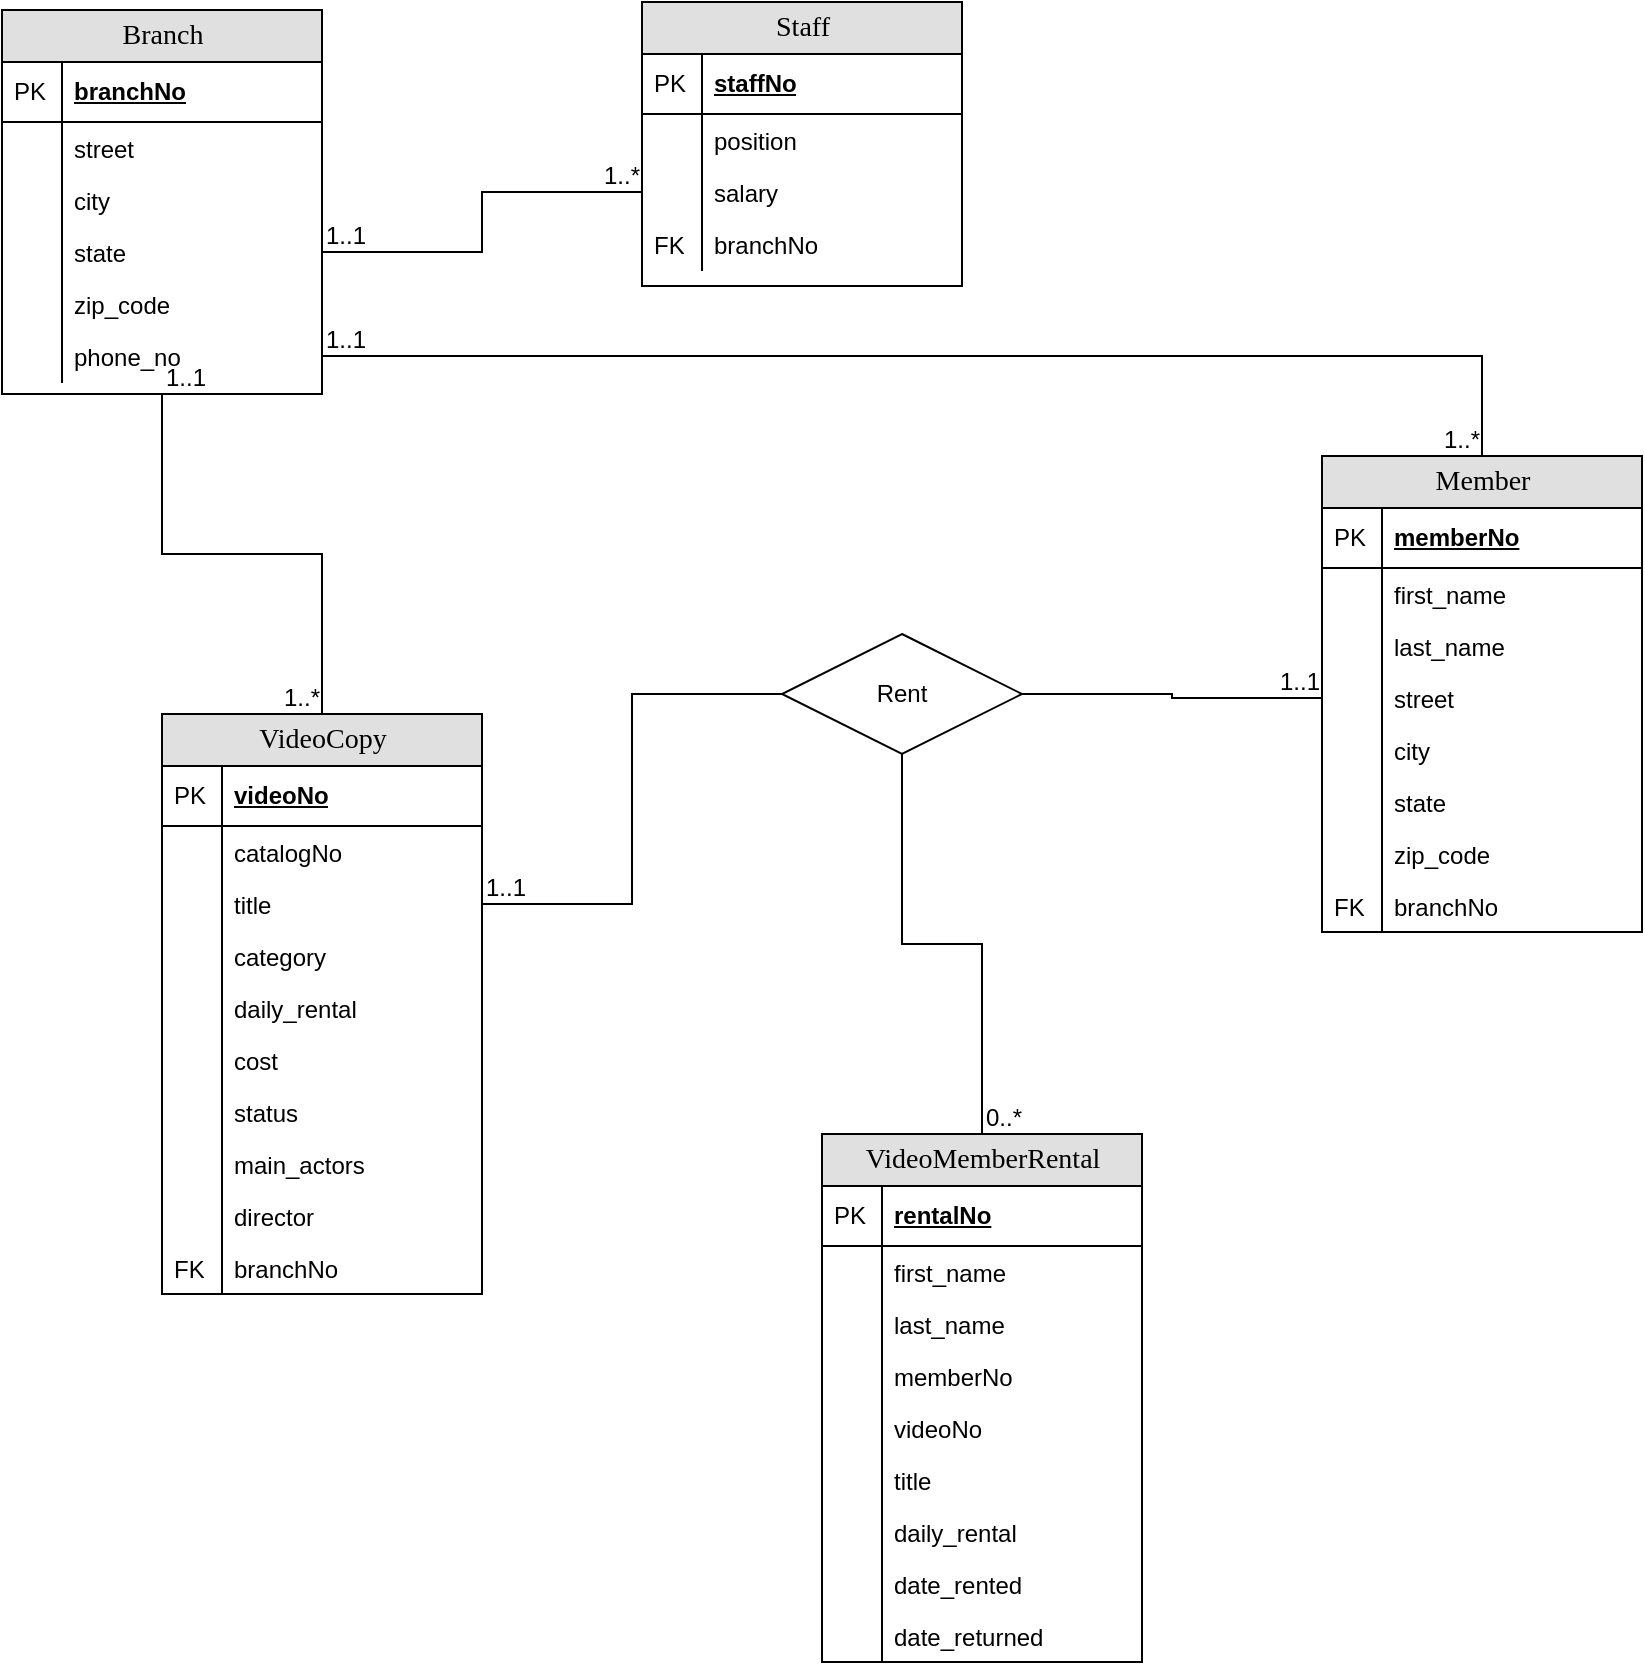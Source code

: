 <mxfile version="22.0.6" type="github">
  <diagram name="Page-1" id="e56a1550-8fbb-45ad-956c-1786394a9013">
    <mxGraphModel dx="918" dy="440" grid="1" gridSize="10" guides="1" tooltips="1" connect="1" arrows="1" fold="1" page="1" pageScale="1" pageWidth="1100" pageHeight="850" background="none" math="0" shadow="0">
      <root>
        <mxCell id="0" />
        <mxCell id="1" parent="0" />
        <mxCell id="2e49270ec7c68f3f-80" value="Branch" style="swimlane;html=1;fontStyle=0;childLayout=stackLayout;horizontal=1;startSize=26;fillColor=#e0e0e0;horizontalStack=0;resizeParent=1;resizeLast=0;collapsible=1;marginBottom=0;swimlaneFillColor=#ffffff;align=center;rounded=0;shadow=0;comic=0;labelBackgroundColor=none;strokeWidth=1;fontFamily=Verdana;fontSize=14" parent="1" vertex="1">
          <mxGeometry x="30" y="358" width="160" height="192" as="geometry" />
        </mxCell>
        <mxCell id="2e49270ec7c68f3f-81" value="branchNo" style="shape=partialRectangle;top=0;left=0;right=0;bottom=1;html=1;align=left;verticalAlign=middle;fillColor=none;spacingLeft=34;spacingRight=4;whiteSpace=wrap;overflow=hidden;rotatable=0;points=[[0,0.5],[1,0.5]];portConstraint=eastwest;dropTarget=0;fontStyle=5;" parent="2e49270ec7c68f3f-80" vertex="1">
          <mxGeometry y="26" width="160" height="30" as="geometry" />
        </mxCell>
        <mxCell id="2e49270ec7c68f3f-82" value="PK" style="shape=partialRectangle;top=0;left=0;bottom=0;html=1;fillColor=none;align=left;verticalAlign=middle;spacingLeft=4;spacingRight=4;whiteSpace=wrap;overflow=hidden;rotatable=0;points=[];portConstraint=eastwest;part=1;" parent="2e49270ec7c68f3f-81" vertex="1" connectable="0">
          <mxGeometry width="30" height="30" as="geometry" />
        </mxCell>
        <mxCell id="2e49270ec7c68f3f-83" value="street" style="shape=partialRectangle;top=0;left=0;right=0;bottom=0;html=1;align=left;verticalAlign=top;fillColor=none;spacingLeft=34;spacingRight=4;whiteSpace=wrap;overflow=hidden;rotatable=0;points=[[0,0.5],[1,0.5]];portConstraint=eastwest;dropTarget=0;" parent="2e49270ec7c68f3f-80" vertex="1">
          <mxGeometry y="56" width="160" height="26" as="geometry" />
        </mxCell>
        <mxCell id="2e49270ec7c68f3f-84" value="" style="shape=partialRectangle;top=0;left=0;bottom=0;html=1;fillColor=none;align=left;verticalAlign=top;spacingLeft=4;spacingRight=4;whiteSpace=wrap;overflow=hidden;rotatable=0;points=[];portConstraint=eastwest;part=1;" parent="2e49270ec7c68f3f-83" vertex="1" connectable="0">
          <mxGeometry width="30" height="26" as="geometry" />
        </mxCell>
        <mxCell id="2e49270ec7c68f3f-85" value="city" style="shape=partialRectangle;top=0;left=0;right=0;bottom=0;html=1;align=left;verticalAlign=top;fillColor=none;spacingLeft=34;spacingRight=4;whiteSpace=wrap;overflow=hidden;rotatable=0;points=[[0,0.5],[1,0.5]];portConstraint=eastwest;dropTarget=0;" parent="2e49270ec7c68f3f-80" vertex="1">
          <mxGeometry y="82" width="160" height="26" as="geometry" />
        </mxCell>
        <mxCell id="2e49270ec7c68f3f-86" value="" style="shape=partialRectangle;top=0;left=0;bottom=0;html=1;fillColor=none;align=left;verticalAlign=top;spacingLeft=4;spacingRight=4;whiteSpace=wrap;overflow=hidden;rotatable=0;points=[];portConstraint=eastwest;part=1;" parent="2e49270ec7c68f3f-85" vertex="1" connectable="0">
          <mxGeometry width="30" height="26" as="geometry" />
        </mxCell>
        <mxCell id="2e49270ec7c68f3f-87" value="state" style="shape=partialRectangle;top=0;left=0;right=0;bottom=0;html=1;align=left;verticalAlign=top;fillColor=none;spacingLeft=34;spacingRight=4;whiteSpace=wrap;overflow=hidden;rotatable=0;points=[[0,0.5],[1,0.5]];portConstraint=eastwest;dropTarget=0;" parent="2e49270ec7c68f3f-80" vertex="1">
          <mxGeometry y="108" width="160" height="26" as="geometry" />
        </mxCell>
        <mxCell id="2e49270ec7c68f3f-88" value="" style="shape=partialRectangle;top=0;left=0;bottom=0;html=1;fillColor=none;align=left;verticalAlign=top;spacingLeft=4;spacingRight=4;whiteSpace=wrap;overflow=hidden;rotatable=0;points=[];portConstraint=eastwest;part=1;" parent="2e49270ec7c68f3f-87" vertex="1" connectable="0">
          <mxGeometry width="30" height="26" as="geometry" />
        </mxCell>
        <mxCell id="fvRLKlmbWfEA8Q1-J6xU-4" value="zip_code" style="shape=partialRectangle;top=0;left=0;right=0;bottom=0;html=1;align=left;verticalAlign=top;fillColor=none;spacingLeft=34;spacingRight=4;whiteSpace=wrap;overflow=hidden;rotatable=0;points=[[0,0.5],[1,0.5]];portConstraint=eastwest;dropTarget=0;" vertex="1" parent="2e49270ec7c68f3f-80">
          <mxGeometry y="134" width="160" height="26" as="geometry" />
        </mxCell>
        <mxCell id="fvRLKlmbWfEA8Q1-J6xU-5" value="" style="shape=partialRectangle;top=0;left=0;bottom=0;html=1;fillColor=none;align=left;verticalAlign=top;spacingLeft=4;spacingRight=4;whiteSpace=wrap;overflow=hidden;rotatable=0;points=[];portConstraint=eastwest;part=1;" vertex="1" connectable="0" parent="fvRLKlmbWfEA8Q1-J6xU-4">
          <mxGeometry width="30" height="26" as="geometry" />
        </mxCell>
        <mxCell id="fvRLKlmbWfEA8Q1-J6xU-6" value="phone_no" style="shape=partialRectangle;top=0;left=0;right=0;bottom=0;html=1;align=left;verticalAlign=top;fillColor=none;spacingLeft=34;spacingRight=4;whiteSpace=wrap;overflow=hidden;rotatable=0;points=[[0,0.5],[1,0.5]];portConstraint=eastwest;dropTarget=0;" vertex="1" parent="2e49270ec7c68f3f-80">
          <mxGeometry y="160" width="160" height="26" as="geometry" />
        </mxCell>
        <mxCell id="fvRLKlmbWfEA8Q1-J6xU-7" value="" style="shape=partialRectangle;top=0;left=0;bottom=0;html=1;fillColor=none;align=left;verticalAlign=top;spacingLeft=4;spacingRight=4;whiteSpace=wrap;overflow=hidden;rotatable=0;points=[];portConstraint=eastwest;part=1;" vertex="1" connectable="0" parent="fvRLKlmbWfEA8Q1-J6xU-6">
          <mxGeometry width="30" height="26" as="geometry" />
        </mxCell>
        <mxCell id="fvRLKlmbWfEA8Q1-J6xU-8" value="Staff" style="swimlane;html=1;fontStyle=0;childLayout=stackLayout;horizontal=1;startSize=26;fillColor=#e0e0e0;horizontalStack=0;resizeParent=1;resizeLast=0;collapsible=1;marginBottom=0;swimlaneFillColor=#ffffff;align=center;rounded=0;shadow=0;comic=0;labelBackgroundColor=none;strokeWidth=1;fontFamily=Verdana;fontSize=14" vertex="1" parent="1">
          <mxGeometry x="350" y="354" width="160" height="142" as="geometry" />
        </mxCell>
        <mxCell id="fvRLKlmbWfEA8Q1-J6xU-9" value="staffNo" style="shape=partialRectangle;top=0;left=0;right=0;bottom=1;html=1;align=left;verticalAlign=middle;fillColor=none;spacingLeft=34;spacingRight=4;whiteSpace=wrap;overflow=hidden;rotatable=0;points=[[0,0.5],[1,0.5]];portConstraint=eastwest;dropTarget=0;fontStyle=5;" vertex="1" parent="fvRLKlmbWfEA8Q1-J6xU-8">
          <mxGeometry y="26" width="160" height="30" as="geometry" />
        </mxCell>
        <mxCell id="fvRLKlmbWfEA8Q1-J6xU-10" value="PK" style="shape=partialRectangle;top=0;left=0;bottom=0;html=1;fillColor=none;align=left;verticalAlign=middle;spacingLeft=4;spacingRight=4;whiteSpace=wrap;overflow=hidden;rotatable=0;points=[];portConstraint=eastwest;part=1;" vertex="1" connectable="0" parent="fvRLKlmbWfEA8Q1-J6xU-9">
          <mxGeometry width="30" height="30" as="geometry" />
        </mxCell>
        <mxCell id="fvRLKlmbWfEA8Q1-J6xU-11" value="position" style="shape=partialRectangle;top=0;left=0;right=0;bottom=0;html=1;align=left;verticalAlign=top;fillColor=none;spacingLeft=34;spacingRight=4;whiteSpace=wrap;overflow=hidden;rotatable=0;points=[[0,0.5],[1,0.5]];portConstraint=eastwest;dropTarget=0;" vertex="1" parent="fvRLKlmbWfEA8Q1-J6xU-8">
          <mxGeometry y="56" width="160" height="26" as="geometry" />
        </mxCell>
        <mxCell id="fvRLKlmbWfEA8Q1-J6xU-12" value="" style="shape=partialRectangle;top=0;left=0;bottom=0;html=1;fillColor=none;align=left;verticalAlign=top;spacingLeft=4;spacingRight=4;whiteSpace=wrap;overflow=hidden;rotatable=0;points=[];portConstraint=eastwest;part=1;" vertex="1" connectable="0" parent="fvRLKlmbWfEA8Q1-J6xU-11">
          <mxGeometry width="30" height="26" as="geometry" />
        </mxCell>
        <mxCell id="fvRLKlmbWfEA8Q1-J6xU-13" value="salary" style="shape=partialRectangle;top=0;left=0;right=0;bottom=0;html=1;align=left;verticalAlign=top;fillColor=none;spacingLeft=34;spacingRight=4;whiteSpace=wrap;overflow=hidden;rotatable=0;points=[[0,0.5],[1,0.5]];portConstraint=eastwest;dropTarget=0;" vertex="1" parent="fvRLKlmbWfEA8Q1-J6xU-8">
          <mxGeometry y="82" width="160" height="26" as="geometry" />
        </mxCell>
        <mxCell id="fvRLKlmbWfEA8Q1-J6xU-14" value="" style="shape=partialRectangle;top=0;left=0;bottom=0;html=1;fillColor=none;align=left;verticalAlign=top;spacingLeft=4;spacingRight=4;whiteSpace=wrap;overflow=hidden;rotatable=0;points=[];portConstraint=eastwest;part=1;" vertex="1" connectable="0" parent="fvRLKlmbWfEA8Q1-J6xU-13">
          <mxGeometry width="30" height="26" as="geometry" />
        </mxCell>
        <mxCell id="fvRLKlmbWfEA8Q1-J6xU-15" value="branchNo" style="shape=partialRectangle;top=0;left=0;right=0;bottom=0;html=1;align=left;verticalAlign=top;fillColor=none;spacingLeft=34;spacingRight=4;whiteSpace=wrap;overflow=hidden;rotatable=0;points=[[0,0.5],[1,0.5]];portConstraint=eastwest;dropTarget=0;" vertex="1" parent="fvRLKlmbWfEA8Q1-J6xU-8">
          <mxGeometry y="108" width="160" height="26" as="geometry" />
        </mxCell>
        <mxCell id="fvRLKlmbWfEA8Q1-J6xU-16" value="FK" style="shape=partialRectangle;top=0;left=0;bottom=0;html=1;fillColor=none;align=left;verticalAlign=top;spacingLeft=4;spacingRight=4;whiteSpace=wrap;overflow=hidden;rotatable=0;points=[];portConstraint=eastwest;part=1;" vertex="1" connectable="0" parent="fvRLKlmbWfEA8Q1-J6xU-15">
          <mxGeometry width="30" height="26" as="geometry" />
        </mxCell>
        <mxCell id="fvRLKlmbWfEA8Q1-J6xU-21" value="" style="endArrow=none;html=1;rounded=0;exitX=1;exitY=0.5;exitDx=0;exitDy=0;entryX=0;entryY=0.5;entryDx=0;entryDy=0;edgeStyle=orthogonalEdgeStyle;" edge="1" parent="1" source="2e49270ec7c68f3f-87" target="fvRLKlmbWfEA8Q1-J6xU-13">
          <mxGeometry relative="1" as="geometry">
            <mxPoint x="210" y="440" as="sourcePoint" />
            <mxPoint x="370" y="440" as="targetPoint" />
          </mxGeometry>
        </mxCell>
        <mxCell id="fvRLKlmbWfEA8Q1-J6xU-22" value="1..1" style="resizable=0;html=1;whiteSpace=wrap;align=left;verticalAlign=bottom;" connectable="0" vertex="1" parent="fvRLKlmbWfEA8Q1-J6xU-21">
          <mxGeometry x="-1" relative="1" as="geometry" />
        </mxCell>
        <mxCell id="fvRLKlmbWfEA8Q1-J6xU-23" value="1..*" style="resizable=0;html=1;whiteSpace=wrap;align=right;verticalAlign=bottom;" connectable="0" vertex="1" parent="fvRLKlmbWfEA8Q1-J6xU-21">
          <mxGeometry x="1" relative="1" as="geometry" />
        </mxCell>
        <mxCell id="fvRLKlmbWfEA8Q1-J6xU-24" value="Member" style="swimlane;html=1;fontStyle=0;childLayout=stackLayout;horizontal=1;startSize=26;fillColor=#e0e0e0;horizontalStack=0;resizeParent=1;resizeLast=0;collapsible=1;marginBottom=0;swimlaneFillColor=#ffffff;align=center;rounded=0;shadow=0;comic=0;labelBackgroundColor=none;strokeWidth=1;fontFamily=Verdana;fontSize=14" vertex="1" parent="1">
          <mxGeometry x="690" y="581" width="160" height="238" as="geometry" />
        </mxCell>
        <mxCell id="fvRLKlmbWfEA8Q1-J6xU-25" value="memberNo" style="shape=partialRectangle;top=0;left=0;right=0;bottom=1;html=1;align=left;verticalAlign=middle;fillColor=none;spacingLeft=34;spacingRight=4;whiteSpace=wrap;overflow=hidden;rotatable=0;points=[[0,0.5],[1,0.5]];portConstraint=eastwest;dropTarget=0;fontStyle=5;" vertex="1" parent="fvRLKlmbWfEA8Q1-J6xU-24">
          <mxGeometry y="26" width="160" height="30" as="geometry" />
        </mxCell>
        <mxCell id="fvRLKlmbWfEA8Q1-J6xU-26" value="PK" style="shape=partialRectangle;top=0;left=0;bottom=0;html=1;fillColor=none;align=left;verticalAlign=middle;spacingLeft=4;spacingRight=4;whiteSpace=wrap;overflow=hidden;rotatable=0;points=[];portConstraint=eastwest;part=1;" vertex="1" connectable="0" parent="fvRLKlmbWfEA8Q1-J6xU-25">
          <mxGeometry width="30" height="30" as="geometry" />
        </mxCell>
        <mxCell id="fvRLKlmbWfEA8Q1-J6xU-27" value="first_name" style="shape=partialRectangle;top=0;left=0;right=0;bottom=0;html=1;align=left;verticalAlign=top;fillColor=none;spacingLeft=34;spacingRight=4;whiteSpace=wrap;overflow=hidden;rotatable=0;points=[[0,0.5],[1,0.5]];portConstraint=eastwest;dropTarget=0;" vertex="1" parent="fvRLKlmbWfEA8Q1-J6xU-24">
          <mxGeometry y="56" width="160" height="26" as="geometry" />
        </mxCell>
        <mxCell id="fvRLKlmbWfEA8Q1-J6xU-28" value="" style="shape=partialRectangle;top=0;left=0;bottom=0;html=1;fillColor=none;align=left;verticalAlign=top;spacingLeft=4;spacingRight=4;whiteSpace=wrap;overflow=hidden;rotatable=0;points=[];portConstraint=eastwest;part=1;" vertex="1" connectable="0" parent="fvRLKlmbWfEA8Q1-J6xU-27">
          <mxGeometry width="30" height="26" as="geometry" />
        </mxCell>
        <mxCell id="fvRLKlmbWfEA8Q1-J6xU-29" value="last_name" style="shape=partialRectangle;top=0;left=0;right=0;bottom=0;html=1;align=left;verticalAlign=top;fillColor=none;spacingLeft=34;spacingRight=4;whiteSpace=wrap;overflow=hidden;rotatable=0;points=[[0,0.5],[1,0.5]];portConstraint=eastwest;dropTarget=0;" vertex="1" parent="fvRLKlmbWfEA8Q1-J6xU-24">
          <mxGeometry y="82" width="160" height="26" as="geometry" />
        </mxCell>
        <mxCell id="fvRLKlmbWfEA8Q1-J6xU-30" value="" style="shape=partialRectangle;top=0;left=0;bottom=0;html=1;fillColor=none;align=left;verticalAlign=top;spacingLeft=4;spacingRight=4;whiteSpace=wrap;overflow=hidden;rotatable=0;points=[];portConstraint=eastwest;part=1;" vertex="1" connectable="0" parent="fvRLKlmbWfEA8Q1-J6xU-29">
          <mxGeometry width="30" height="26" as="geometry" />
        </mxCell>
        <mxCell id="fvRLKlmbWfEA8Q1-J6xU-31" value="street" style="shape=partialRectangle;top=0;left=0;right=0;bottom=0;html=1;align=left;verticalAlign=top;fillColor=none;spacingLeft=34;spacingRight=4;whiteSpace=wrap;overflow=hidden;rotatable=0;points=[[0,0.5],[1,0.5]];portConstraint=eastwest;dropTarget=0;" vertex="1" parent="fvRLKlmbWfEA8Q1-J6xU-24">
          <mxGeometry y="108" width="160" height="26" as="geometry" />
        </mxCell>
        <mxCell id="fvRLKlmbWfEA8Q1-J6xU-32" value="" style="shape=partialRectangle;top=0;left=0;bottom=0;html=1;fillColor=none;align=left;verticalAlign=top;spacingLeft=4;spacingRight=4;whiteSpace=wrap;overflow=hidden;rotatable=0;points=[];portConstraint=eastwest;part=1;" vertex="1" connectable="0" parent="fvRLKlmbWfEA8Q1-J6xU-31">
          <mxGeometry width="30" height="26" as="geometry" />
        </mxCell>
        <mxCell id="fvRLKlmbWfEA8Q1-J6xU-33" value="city" style="shape=partialRectangle;top=0;left=0;right=0;bottom=0;html=1;align=left;verticalAlign=top;fillColor=none;spacingLeft=34;spacingRight=4;whiteSpace=wrap;overflow=hidden;rotatable=0;points=[[0,0.5],[1,0.5]];portConstraint=eastwest;dropTarget=0;" vertex="1" parent="fvRLKlmbWfEA8Q1-J6xU-24">
          <mxGeometry y="134" width="160" height="26" as="geometry" />
        </mxCell>
        <mxCell id="fvRLKlmbWfEA8Q1-J6xU-34" value="" style="shape=partialRectangle;top=0;left=0;bottom=0;html=1;fillColor=none;align=left;verticalAlign=top;spacingLeft=4;spacingRight=4;whiteSpace=wrap;overflow=hidden;rotatable=0;points=[];portConstraint=eastwest;part=1;" vertex="1" connectable="0" parent="fvRLKlmbWfEA8Q1-J6xU-33">
          <mxGeometry width="30" height="26" as="geometry" />
        </mxCell>
        <mxCell id="fvRLKlmbWfEA8Q1-J6xU-37" value="state" style="shape=partialRectangle;top=0;left=0;right=0;bottom=0;html=1;align=left;verticalAlign=top;fillColor=none;spacingLeft=34;spacingRight=4;whiteSpace=wrap;overflow=hidden;rotatable=0;points=[[0,0.5],[1,0.5]];portConstraint=eastwest;dropTarget=0;" vertex="1" parent="fvRLKlmbWfEA8Q1-J6xU-24">
          <mxGeometry y="160" width="160" height="26" as="geometry" />
        </mxCell>
        <mxCell id="fvRLKlmbWfEA8Q1-J6xU-38" value="" style="shape=partialRectangle;top=0;left=0;bottom=0;html=1;fillColor=none;align=left;verticalAlign=top;spacingLeft=4;spacingRight=4;whiteSpace=wrap;overflow=hidden;rotatable=0;points=[];portConstraint=eastwest;part=1;" vertex="1" connectable="0" parent="fvRLKlmbWfEA8Q1-J6xU-37">
          <mxGeometry width="30" height="26" as="geometry" />
        </mxCell>
        <mxCell id="fvRLKlmbWfEA8Q1-J6xU-39" value="zip_code" style="shape=partialRectangle;top=0;left=0;right=0;bottom=0;html=1;align=left;verticalAlign=top;fillColor=none;spacingLeft=34;spacingRight=4;whiteSpace=wrap;overflow=hidden;rotatable=0;points=[[0,0.5],[1,0.5]];portConstraint=eastwest;dropTarget=0;" vertex="1" parent="fvRLKlmbWfEA8Q1-J6xU-24">
          <mxGeometry y="186" width="160" height="26" as="geometry" />
        </mxCell>
        <mxCell id="fvRLKlmbWfEA8Q1-J6xU-40" value="" style="shape=partialRectangle;top=0;left=0;bottom=0;html=1;fillColor=none;align=left;verticalAlign=top;spacingLeft=4;spacingRight=4;whiteSpace=wrap;overflow=hidden;rotatable=0;points=[];portConstraint=eastwest;part=1;" vertex="1" connectable="0" parent="fvRLKlmbWfEA8Q1-J6xU-39">
          <mxGeometry width="30" height="26" as="geometry" />
        </mxCell>
        <mxCell id="fvRLKlmbWfEA8Q1-J6xU-41" value="branchNo" style="shape=partialRectangle;top=0;left=0;right=0;bottom=0;html=1;align=left;verticalAlign=top;fillColor=none;spacingLeft=34;spacingRight=4;whiteSpace=wrap;overflow=hidden;rotatable=0;points=[[0,0.5],[1,0.5]];portConstraint=eastwest;dropTarget=0;" vertex="1" parent="fvRLKlmbWfEA8Q1-J6xU-24">
          <mxGeometry y="212" width="160" height="26" as="geometry" />
        </mxCell>
        <mxCell id="fvRLKlmbWfEA8Q1-J6xU-42" value="FK" style="shape=partialRectangle;top=0;left=0;bottom=0;html=1;fillColor=none;align=left;verticalAlign=top;spacingLeft=4;spacingRight=4;whiteSpace=wrap;overflow=hidden;rotatable=0;points=[];portConstraint=eastwest;part=1;" vertex="1" connectable="0" parent="fvRLKlmbWfEA8Q1-J6xU-41">
          <mxGeometry width="30" height="26" as="geometry" />
        </mxCell>
        <mxCell id="fvRLKlmbWfEA8Q1-J6xU-43" value="" style="endArrow=none;html=1;rounded=0;exitX=1;exitY=0.5;exitDx=0;exitDy=0;entryX=0.5;entryY=0;entryDx=0;entryDy=0;edgeStyle=orthogonalEdgeStyle;" edge="1" parent="1" source="fvRLKlmbWfEA8Q1-J6xU-6" target="fvRLKlmbWfEA8Q1-J6xU-24">
          <mxGeometry relative="1" as="geometry">
            <mxPoint x="170" y="660" as="sourcePoint" />
            <mxPoint x="330" y="630" as="targetPoint" />
          </mxGeometry>
        </mxCell>
        <mxCell id="fvRLKlmbWfEA8Q1-J6xU-44" value="1..1" style="resizable=0;html=1;whiteSpace=wrap;align=left;verticalAlign=bottom;" connectable="0" vertex="1" parent="fvRLKlmbWfEA8Q1-J6xU-43">
          <mxGeometry x="-1" relative="1" as="geometry" />
        </mxCell>
        <mxCell id="fvRLKlmbWfEA8Q1-J6xU-45" value="1..*" style="resizable=0;html=1;whiteSpace=wrap;align=right;verticalAlign=bottom;" connectable="0" vertex="1" parent="fvRLKlmbWfEA8Q1-J6xU-43">
          <mxGeometry x="1" relative="1" as="geometry" />
        </mxCell>
        <mxCell id="fvRLKlmbWfEA8Q1-J6xU-46" value="VideoCopy" style="swimlane;html=1;fontStyle=0;childLayout=stackLayout;horizontal=1;startSize=26;fillColor=#e0e0e0;horizontalStack=0;resizeParent=1;resizeLast=0;collapsible=1;marginBottom=0;swimlaneFillColor=#ffffff;align=center;rounded=0;shadow=0;comic=0;labelBackgroundColor=none;strokeWidth=1;fontFamily=Verdana;fontSize=14" vertex="1" parent="1">
          <mxGeometry x="110" y="710" width="160" height="290" as="geometry" />
        </mxCell>
        <mxCell id="fvRLKlmbWfEA8Q1-J6xU-47" value="videoNo" style="shape=partialRectangle;top=0;left=0;right=0;bottom=1;html=1;align=left;verticalAlign=middle;fillColor=none;spacingLeft=34;spacingRight=4;whiteSpace=wrap;overflow=hidden;rotatable=0;points=[[0,0.5],[1,0.5]];portConstraint=eastwest;dropTarget=0;fontStyle=5;" vertex="1" parent="fvRLKlmbWfEA8Q1-J6xU-46">
          <mxGeometry y="26" width="160" height="30" as="geometry" />
        </mxCell>
        <mxCell id="fvRLKlmbWfEA8Q1-J6xU-48" value="PK" style="shape=partialRectangle;top=0;left=0;bottom=0;html=1;fillColor=none;align=left;verticalAlign=middle;spacingLeft=4;spacingRight=4;whiteSpace=wrap;overflow=hidden;rotatable=0;points=[];portConstraint=eastwest;part=1;" vertex="1" connectable="0" parent="fvRLKlmbWfEA8Q1-J6xU-47">
          <mxGeometry width="30" height="30" as="geometry" />
        </mxCell>
        <mxCell id="fvRLKlmbWfEA8Q1-J6xU-49" value="catalogNo" style="shape=partialRectangle;top=0;left=0;right=0;bottom=0;html=1;align=left;verticalAlign=top;fillColor=none;spacingLeft=34;spacingRight=4;whiteSpace=wrap;overflow=hidden;rotatable=0;points=[[0,0.5],[1,0.5]];portConstraint=eastwest;dropTarget=0;" vertex="1" parent="fvRLKlmbWfEA8Q1-J6xU-46">
          <mxGeometry y="56" width="160" height="26" as="geometry" />
        </mxCell>
        <mxCell id="fvRLKlmbWfEA8Q1-J6xU-50" value="" style="shape=partialRectangle;top=0;left=0;bottom=0;html=1;fillColor=none;align=left;verticalAlign=top;spacingLeft=4;spacingRight=4;whiteSpace=wrap;overflow=hidden;rotatable=0;points=[];portConstraint=eastwest;part=1;" vertex="1" connectable="0" parent="fvRLKlmbWfEA8Q1-J6xU-49">
          <mxGeometry width="30" height="26" as="geometry" />
        </mxCell>
        <mxCell id="fvRLKlmbWfEA8Q1-J6xU-51" value="title" style="shape=partialRectangle;top=0;left=0;right=0;bottom=0;html=1;align=left;verticalAlign=top;fillColor=none;spacingLeft=34;spacingRight=4;whiteSpace=wrap;overflow=hidden;rotatable=0;points=[[0,0.5],[1,0.5]];portConstraint=eastwest;dropTarget=0;" vertex="1" parent="fvRLKlmbWfEA8Q1-J6xU-46">
          <mxGeometry y="82" width="160" height="26" as="geometry" />
        </mxCell>
        <mxCell id="fvRLKlmbWfEA8Q1-J6xU-52" value="" style="shape=partialRectangle;top=0;left=0;bottom=0;html=1;fillColor=none;align=left;verticalAlign=top;spacingLeft=4;spacingRight=4;whiteSpace=wrap;overflow=hidden;rotatable=0;points=[];portConstraint=eastwest;part=1;" vertex="1" connectable="0" parent="fvRLKlmbWfEA8Q1-J6xU-51">
          <mxGeometry width="30" height="26" as="geometry" />
        </mxCell>
        <mxCell id="fvRLKlmbWfEA8Q1-J6xU-53" value="category" style="shape=partialRectangle;top=0;left=0;right=0;bottom=0;html=1;align=left;verticalAlign=top;fillColor=none;spacingLeft=34;spacingRight=4;whiteSpace=wrap;overflow=hidden;rotatable=0;points=[[0,0.5],[1,0.5]];portConstraint=eastwest;dropTarget=0;" vertex="1" parent="fvRLKlmbWfEA8Q1-J6xU-46">
          <mxGeometry y="108" width="160" height="26" as="geometry" />
        </mxCell>
        <mxCell id="fvRLKlmbWfEA8Q1-J6xU-54" value="" style="shape=partialRectangle;top=0;left=0;bottom=0;html=1;fillColor=none;align=left;verticalAlign=top;spacingLeft=4;spacingRight=4;whiteSpace=wrap;overflow=hidden;rotatable=0;points=[];portConstraint=eastwest;part=1;" vertex="1" connectable="0" parent="fvRLKlmbWfEA8Q1-J6xU-53">
          <mxGeometry width="30" height="26" as="geometry" />
        </mxCell>
        <mxCell id="fvRLKlmbWfEA8Q1-J6xU-55" value="daily_rental" style="shape=partialRectangle;top=0;left=0;right=0;bottom=0;html=1;align=left;verticalAlign=top;fillColor=none;spacingLeft=34;spacingRight=4;whiteSpace=wrap;overflow=hidden;rotatable=0;points=[[0,0.5],[1,0.5]];portConstraint=eastwest;dropTarget=0;" vertex="1" parent="fvRLKlmbWfEA8Q1-J6xU-46">
          <mxGeometry y="134" width="160" height="26" as="geometry" />
        </mxCell>
        <mxCell id="fvRLKlmbWfEA8Q1-J6xU-56" value="" style="shape=partialRectangle;top=0;left=0;bottom=0;html=1;fillColor=none;align=left;verticalAlign=top;spacingLeft=4;spacingRight=4;whiteSpace=wrap;overflow=hidden;rotatable=0;points=[];portConstraint=eastwest;part=1;" vertex="1" connectable="0" parent="fvRLKlmbWfEA8Q1-J6xU-55">
          <mxGeometry width="30" height="26" as="geometry" />
        </mxCell>
        <mxCell id="fvRLKlmbWfEA8Q1-J6xU-57" value="cost" style="shape=partialRectangle;top=0;left=0;right=0;bottom=0;html=1;align=left;verticalAlign=top;fillColor=none;spacingLeft=34;spacingRight=4;whiteSpace=wrap;overflow=hidden;rotatable=0;points=[[0,0.5],[1,0.5]];portConstraint=eastwest;dropTarget=0;" vertex="1" parent="fvRLKlmbWfEA8Q1-J6xU-46">
          <mxGeometry y="160" width="160" height="26" as="geometry" />
        </mxCell>
        <mxCell id="fvRLKlmbWfEA8Q1-J6xU-58" value="" style="shape=partialRectangle;top=0;left=0;bottom=0;html=1;fillColor=none;align=left;verticalAlign=top;spacingLeft=4;spacingRight=4;whiteSpace=wrap;overflow=hidden;rotatable=0;points=[];portConstraint=eastwest;part=1;" vertex="1" connectable="0" parent="fvRLKlmbWfEA8Q1-J6xU-57">
          <mxGeometry width="30" height="26" as="geometry" />
        </mxCell>
        <mxCell id="fvRLKlmbWfEA8Q1-J6xU-59" value="status" style="shape=partialRectangle;top=0;left=0;right=0;bottom=0;html=1;align=left;verticalAlign=top;fillColor=none;spacingLeft=34;spacingRight=4;whiteSpace=wrap;overflow=hidden;rotatable=0;points=[[0,0.5],[1,0.5]];portConstraint=eastwest;dropTarget=0;" vertex="1" parent="fvRLKlmbWfEA8Q1-J6xU-46">
          <mxGeometry y="186" width="160" height="26" as="geometry" />
        </mxCell>
        <mxCell id="fvRLKlmbWfEA8Q1-J6xU-60" value="" style="shape=partialRectangle;top=0;left=0;bottom=0;html=1;fillColor=none;align=left;verticalAlign=top;spacingLeft=4;spacingRight=4;whiteSpace=wrap;overflow=hidden;rotatable=0;points=[];portConstraint=eastwest;part=1;" vertex="1" connectable="0" parent="fvRLKlmbWfEA8Q1-J6xU-59">
          <mxGeometry width="30" height="26" as="geometry" />
        </mxCell>
        <mxCell id="fvRLKlmbWfEA8Q1-J6xU-61" value="main_actors" style="shape=partialRectangle;top=0;left=0;right=0;bottom=0;html=1;align=left;verticalAlign=top;fillColor=none;spacingLeft=34;spacingRight=4;whiteSpace=wrap;overflow=hidden;rotatable=0;points=[[0,0.5],[1,0.5]];portConstraint=eastwest;dropTarget=0;" vertex="1" parent="fvRLKlmbWfEA8Q1-J6xU-46">
          <mxGeometry y="212" width="160" height="26" as="geometry" />
        </mxCell>
        <mxCell id="fvRLKlmbWfEA8Q1-J6xU-62" value="" style="shape=partialRectangle;top=0;left=0;bottom=0;html=1;fillColor=none;align=left;verticalAlign=top;spacingLeft=4;spacingRight=4;whiteSpace=wrap;overflow=hidden;rotatable=0;points=[];portConstraint=eastwest;part=1;" vertex="1" connectable="0" parent="fvRLKlmbWfEA8Q1-J6xU-61">
          <mxGeometry width="30" height="26" as="geometry" />
        </mxCell>
        <mxCell id="fvRLKlmbWfEA8Q1-J6xU-63" value="director" style="shape=partialRectangle;top=0;left=0;right=0;bottom=0;html=1;align=left;verticalAlign=top;fillColor=none;spacingLeft=34;spacingRight=4;whiteSpace=wrap;overflow=hidden;rotatable=0;points=[[0,0.5],[1,0.5]];portConstraint=eastwest;dropTarget=0;" vertex="1" parent="fvRLKlmbWfEA8Q1-J6xU-46">
          <mxGeometry y="238" width="160" height="26" as="geometry" />
        </mxCell>
        <mxCell id="fvRLKlmbWfEA8Q1-J6xU-64" value="" style="shape=partialRectangle;top=0;left=0;bottom=0;html=1;fillColor=none;align=left;verticalAlign=top;spacingLeft=4;spacingRight=4;whiteSpace=wrap;overflow=hidden;rotatable=0;points=[];portConstraint=eastwest;part=1;" vertex="1" connectable="0" parent="fvRLKlmbWfEA8Q1-J6xU-63">
          <mxGeometry width="30" height="26" as="geometry" />
        </mxCell>
        <mxCell id="fvRLKlmbWfEA8Q1-J6xU-68" value="branchNo" style="shape=partialRectangle;top=0;left=0;right=0;bottom=0;html=1;align=left;verticalAlign=top;fillColor=none;spacingLeft=34;spacingRight=4;whiteSpace=wrap;overflow=hidden;rotatable=0;points=[[0,0.5],[1,0.5]];portConstraint=eastwest;dropTarget=0;" vertex="1" parent="fvRLKlmbWfEA8Q1-J6xU-46">
          <mxGeometry y="264" width="160" height="26" as="geometry" />
        </mxCell>
        <mxCell id="fvRLKlmbWfEA8Q1-J6xU-69" value="FK" style="shape=partialRectangle;top=0;left=0;bottom=0;html=1;fillColor=none;align=left;verticalAlign=top;spacingLeft=4;spacingRight=4;whiteSpace=wrap;overflow=hidden;rotatable=0;points=[];portConstraint=eastwest;part=1;" vertex="1" connectable="0" parent="fvRLKlmbWfEA8Q1-J6xU-68">
          <mxGeometry width="30" height="26" as="geometry" />
        </mxCell>
        <mxCell id="fvRLKlmbWfEA8Q1-J6xU-65" value="" style="endArrow=none;html=1;rounded=0;entryX=0.5;entryY=0;entryDx=0;entryDy=0;edgeStyle=orthogonalEdgeStyle;exitX=0.5;exitY=1;exitDx=0;exitDy=0;" edge="1" parent="1" source="2e49270ec7c68f3f-80" target="fvRLKlmbWfEA8Q1-J6xU-46">
          <mxGeometry relative="1" as="geometry">
            <mxPoint x="100" y="580" as="sourcePoint" />
            <mxPoint x="520" y="679" as="targetPoint" />
          </mxGeometry>
        </mxCell>
        <mxCell id="fvRLKlmbWfEA8Q1-J6xU-66" value="1..1" style="resizable=0;html=1;whiteSpace=wrap;align=left;verticalAlign=bottom;" connectable="0" vertex="1" parent="fvRLKlmbWfEA8Q1-J6xU-65">
          <mxGeometry x="-1" relative="1" as="geometry" />
        </mxCell>
        <mxCell id="fvRLKlmbWfEA8Q1-J6xU-67" value="1..*" style="resizable=0;html=1;whiteSpace=wrap;align=right;verticalAlign=bottom;" connectable="0" vertex="1" parent="fvRLKlmbWfEA8Q1-J6xU-65">
          <mxGeometry x="1" relative="1" as="geometry" />
        </mxCell>
        <mxCell id="fvRLKlmbWfEA8Q1-J6xU-70" value="VideoMemberRental" style="swimlane;html=1;fontStyle=0;childLayout=stackLayout;horizontal=1;startSize=26;fillColor=#e0e0e0;horizontalStack=0;resizeParent=1;resizeLast=0;collapsible=1;marginBottom=0;swimlaneFillColor=#ffffff;align=center;rounded=0;shadow=0;comic=0;labelBackgroundColor=none;strokeWidth=1;fontFamily=Verdana;fontSize=14" vertex="1" parent="1">
          <mxGeometry x="440" y="920" width="160" height="264" as="geometry" />
        </mxCell>
        <mxCell id="fvRLKlmbWfEA8Q1-J6xU-71" value="rentalNo" style="shape=partialRectangle;top=0;left=0;right=0;bottom=1;html=1;align=left;verticalAlign=middle;fillColor=none;spacingLeft=34;spacingRight=4;whiteSpace=wrap;overflow=hidden;rotatable=0;points=[[0,0.5],[1,0.5]];portConstraint=eastwest;dropTarget=0;fontStyle=5;" vertex="1" parent="fvRLKlmbWfEA8Q1-J6xU-70">
          <mxGeometry y="26" width="160" height="30" as="geometry" />
        </mxCell>
        <mxCell id="fvRLKlmbWfEA8Q1-J6xU-72" value="PK" style="shape=partialRectangle;top=0;left=0;bottom=0;html=1;fillColor=none;align=left;verticalAlign=middle;spacingLeft=4;spacingRight=4;whiteSpace=wrap;overflow=hidden;rotatable=0;points=[];portConstraint=eastwest;part=1;" vertex="1" connectable="0" parent="fvRLKlmbWfEA8Q1-J6xU-71">
          <mxGeometry width="30" height="30" as="geometry" />
        </mxCell>
        <mxCell id="fvRLKlmbWfEA8Q1-J6xU-73" value="first_name" style="shape=partialRectangle;top=0;left=0;right=0;bottom=0;html=1;align=left;verticalAlign=top;fillColor=none;spacingLeft=34;spacingRight=4;whiteSpace=wrap;overflow=hidden;rotatable=0;points=[[0,0.5],[1,0.5]];portConstraint=eastwest;dropTarget=0;" vertex="1" parent="fvRLKlmbWfEA8Q1-J6xU-70">
          <mxGeometry y="56" width="160" height="26" as="geometry" />
        </mxCell>
        <mxCell id="fvRLKlmbWfEA8Q1-J6xU-74" value="" style="shape=partialRectangle;top=0;left=0;bottom=0;html=1;fillColor=none;align=left;verticalAlign=top;spacingLeft=4;spacingRight=4;whiteSpace=wrap;overflow=hidden;rotatable=0;points=[];portConstraint=eastwest;part=1;" vertex="1" connectable="0" parent="fvRLKlmbWfEA8Q1-J6xU-73">
          <mxGeometry width="30" height="26" as="geometry" />
        </mxCell>
        <mxCell id="fvRLKlmbWfEA8Q1-J6xU-75" value="last_name" style="shape=partialRectangle;top=0;left=0;right=0;bottom=0;html=1;align=left;verticalAlign=top;fillColor=none;spacingLeft=34;spacingRight=4;whiteSpace=wrap;overflow=hidden;rotatable=0;points=[[0,0.5],[1,0.5]];portConstraint=eastwest;dropTarget=0;" vertex="1" parent="fvRLKlmbWfEA8Q1-J6xU-70">
          <mxGeometry y="82" width="160" height="26" as="geometry" />
        </mxCell>
        <mxCell id="fvRLKlmbWfEA8Q1-J6xU-76" value="" style="shape=partialRectangle;top=0;left=0;bottom=0;html=1;fillColor=none;align=left;verticalAlign=top;spacingLeft=4;spacingRight=4;whiteSpace=wrap;overflow=hidden;rotatable=0;points=[];portConstraint=eastwest;part=1;" vertex="1" connectable="0" parent="fvRLKlmbWfEA8Q1-J6xU-75">
          <mxGeometry width="30" height="26" as="geometry" />
        </mxCell>
        <mxCell id="fvRLKlmbWfEA8Q1-J6xU-77" value="memberNo" style="shape=partialRectangle;top=0;left=0;right=0;bottom=0;html=1;align=left;verticalAlign=top;fillColor=none;spacingLeft=34;spacingRight=4;whiteSpace=wrap;overflow=hidden;rotatable=0;points=[[0,0.5],[1,0.5]];portConstraint=eastwest;dropTarget=0;" vertex="1" parent="fvRLKlmbWfEA8Q1-J6xU-70">
          <mxGeometry y="108" width="160" height="26" as="geometry" />
        </mxCell>
        <mxCell id="fvRLKlmbWfEA8Q1-J6xU-78" value="" style="shape=partialRectangle;top=0;left=0;bottom=0;html=1;fillColor=none;align=left;verticalAlign=top;spacingLeft=4;spacingRight=4;whiteSpace=wrap;overflow=hidden;rotatable=0;points=[];portConstraint=eastwest;part=1;" vertex="1" connectable="0" parent="fvRLKlmbWfEA8Q1-J6xU-77">
          <mxGeometry width="30" height="26" as="geometry" />
        </mxCell>
        <mxCell id="fvRLKlmbWfEA8Q1-J6xU-79" value="videoNo" style="shape=partialRectangle;top=0;left=0;right=0;bottom=0;html=1;align=left;verticalAlign=top;fillColor=none;spacingLeft=34;spacingRight=4;whiteSpace=wrap;overflow=hidden;rotatable=0;points=[[0,0.5],[1,0.5]];portConstraint=eastwest;dropTarget=0;" vertex="1" parent="fvRLKlmbWfEA8Q1-J6xU-70">
          <mxGeometry y="134" width="160" height="26" as="geometry" />
        </mxCell>
        <mxCell id="fvRLKlmbWfEA8Q1-J6xU-80" value="" style="shape=partialRectangle;top=0;left=0;bottom=0;html=1;fillColor=none;align=left;verticalAlign=top;spacingLeft=4;spacingRight=4;whiteSpace=wrap;overflow=hidden;rotatable=0;points=[];portConstraint=eastwest;part=1;" vertex="1" connectable="0" parent="fvRLKlmbWfEA8Q1-J6xU-79">
          <mxGeometry width="30" height="26" as="geometry" />
        </mxCell>
        <mxCell id="fvRLKlmbWfEA8Q1-J6xU-81" value="title" style="shape=partialRectangle;top=0;left=0;right=0;bottom=0;html=1;align=left;verticalAlign=top;fillColor=none;spacingLeft=34;spacingRight=4;whiteSpace=wrap;overflow=hidden;rotatable=0;points=[[0,0.5],[1,0.5]];portConstraint=eastwest;dropTarget=0;" vertex="1" parent="fvRLKlmbWfEA8Q1-J6xU-70">
          <mxGeometry y="160" width="160" height="26" as="geometry" />
        </mxCell>
        <mxCell id="fvRLKlmbWfEA8Q1-J6xU-82" value="" style="shape=partialRectangle;top=0;left=0;bottom=0;html=1;fillColor=none;align=left;verticalAlign=top;spacingLeft=4;spacingRight=4;whiteSpace=wrap;overflow=hidden;rotatable=0;points=[];portConstraint=eastwest;part=1;" vertex="1" connectable="0" parent="fvRLKlmbWfEA8Q1-J6xU-81">
          <mxGeometry width="30" height="26" as="geometry" />
        </mxCell>
        <mxCell id="fvRLKlmbWfEA8Q1-J6xU-83" value="daily_rental" style="shape=partialRectangle;top=0;left=0;right=0;bottom=0;html=1;align=left;verticalAlign=top;fillColor=none;spacingLeft=34;spacingRight=4;whiteSpace=wrap;overflow=hidden;rotatable=0;points=[[0,0.5],[1,0.5]];portConstraint=eastwest;dropTarget=0;" vertex="1" parent="fvRLKlmbWfEA8Q1-J6xU-70">
          <mxGeometry y="186" width="160" height="26" as="geometry" />
        </mxCell>
        <mxCell id="fvRLKlmbWfEA8Q1-J6xU-84" value="" style="shape=partialRectangle;top=0;left=0;bottom=0;html=1;fillColor=none;align=left;verticalAlign=top;spacingLeft=4;spacingRight=4;whiteSpace=wrap;overflow=hidden;rotatable=0;points=[];portConstraint=eastwest;part=1;" vertex="1" connectable="0" parent="fvRLKlmbWfEA8Q1-J6xU-83">
          <mxGeometry width="30" height="26" as="geometry" />
        </mxCell>
        <mxCell id="fvRLKlmbWfEA8Q1-J6xU-85" value="date_rented" style="shape=partialRectangle;top=0;left=0;right=0;bottom=0;html=1;align=left;verticalAlign=top;fillColor=none;spacingLeft=34;spacingRight=4;whiteSpace=wrap;overflow=hidden;rotatable=0;points=[[0,0.5],[1,0.5]];portConstraint=eastwest;dropTarget=0;" vertex="1" parent="fvRLKlmbWfEA8Q1-J6xU-70">
          <mxGeometry y="212" width="160" height="26" as="geometry" />
        </mxCell>
        <mxCell id="fvRLKlmbWfEA8Q1-J6xU-86" value="" style="shape=partialRectangle;top=0;left=0;bottom=0;html=1;fillColor=none;align=left;verticalAlign=top;spacingLeft=4;spacingRight=4;whiteSpace=wrap;overflow=hidden;rotatable=0;points=[];portConstraint=eastwest;part=1;" vertex="1" connectable="0" parent="fvRLKlmbWfEA8Q1-J6xU-85">
          <mxGeometry width="30" height="26" as="geometry" />
        </mxCell>
        <mxCell id="fvRLKlmbWfEA8Q1-J6xU-87" value="date_returned" style="shape=partialRectangle;top=0;left=0;right=0;bottom=0;html=1;align=left;verticalAlign=top;fillColor=none;spacingLeft=34;spacingRight=4;whiteSpace=wrap;overflow=hidden;rotatable=0;points=[[0,0.5],[1,0.5]];portConstraint=eastwest;dropTarget=0;" vertex="1" parent="fvRLKlmbWfEA8Q1-J6xU-70">
          <mxGeometry y="238" width="160" height="26" as="geometry" />
        </mxCell>
        <mxCell id="fvRLKlmbWfEA8Q1-J6xU-88" value="" style="shape=partialRectangle;top=0;left=0;bottom=0;html=1;fillColor=none;align=left;verticalAlign=top;spacingLeft=4;spacingRight=4;whiteSpace=wrap;overflow=hidden;rotatable=0;points=[];portConstraint=eastwest;part=1;" vertex="1" connectable="0" parent="fvRLKlmbWfEA8Q1-J6xU-87">
          <mxGeometry width="30" height="26" as="geometry" />
        </mxCell>
        <mxCell id="fvRLKlmbWfEA8Q1-J6xU-109" value="Rent" style="shape=rhombus;perimeter=rhombusPerimeter;whiteSpace=wrap;html=1;align=center;" vertex="1" parent="1">
          <mxGeometry x="420" y="670" width="120" height="60" as="geometry" />
        </mxCell>
        <mxCell id="fvRLKlmbWfEA8Q1-J6xU-110" value="" style="endArrow=none;html=1;rounded=0;entryX=0;entryY=0.5;entryDx=0;entryDy=0;edgeStyle=orthogonalEdgeStyle;exitX=1;exitY=0.5;exitDx=0;exitDy=0;" edge="1" parent="1" source="fvRLKlmbWfEA8Q1-J6xU-51" target="fvRLKlmbWfEA8Q1-J6xU-109">
          <mxGeometry relative="1" as="geometry">
            <mxPoint x="290" y="790" as="sourcePoint" />
            <mxPoint x="380" y="950" as="targetPoint" />
          </mxGeometry>
        </mxCell>
        <mxCell id="fvRLKlmbWfEA8Q1-J6xU-111" value="1..1" style="resizable=0;html=1;whiteSpace=wrap;align=left;verticalAlign=bottom;" connectable="0" vertex="1" parent="fvRLKlmbWfEA8Q1-J6xU-110">
          <mxGeometry x="-1" relative="1" as="geometry" />
        </mxCell>
        <mxCell id="fvRLKlmbWfEA8Q1-J6xU-113" value="" style="endArrow=none;html=1;rounded=0;entryX=0.5;entryY=1;entryDx=0;entryDy=0;edgeStyle=orthogonalEdgeStyle;exitX=0.5;exitY=0;exitDx=0;exitDy=0;" edge="1" parent="1" source="fvRLKlmbWfEA8Q1-J6xU-70" target="fvRLKlmbWfEA8Q1-J6xU-109">
          <mxGeometry relative="1" as="geometry">
            <mxPoint x="350" y="858" as="sourcePoint" />
            <mxPoint x="520" y="760" as="targetPoint" />
          </mxGeometry>
        </mxCell>
        <mxCell id="fvRLKlmbWfEA8Q1-J6xU-114" value="0..*" style="resizable=0;html=1;whiteSpace=wrap;align=left;verticalAlign=bottom;" connectable="0" vertex="1" parent="fvRLKlmbWfEA8Q1-J6xU-113">
          <mxGeometry x="-1" relative="1" as="geometry" />
        </mxCell>
        <mxCell id="fvRLKlmbWfEA8Q1-J6xU-116" value="" style="endArrow=none;html=1;rounded=0;entryX=0;entryY=0.5;entryDx=0;entryDy=0;edgeStyle=orthogonalEdgeStyle;exitX=1;exitY=0.5;exitDx=0;exitDy=0;" edge="1" parent="1" source="fvRLKlmbWfEA8Q1-J6xU-109" target="fvRLKlmbWfEA8Q1-J6xU-31">
          <mxGeometry relative="1" as="geometry">
            <mxPoint x="465" y="825" as="sourcePoint" />
            <mxPoint x="635" y="727" as="targetPoint" />
          </mxGeometry>
        </mxCell>
        <mxCell id="fvRLKlmbWfEA8Q1-J6xU-117" value="" style="resizable=0;html=1;whiteSpace=wrap;align=left;verticalAlign=bottom;" connectable="0" vertex="1" parent="fvRLKlmbWfEA8Q1-J6xU-116">
          <mxGeometry x="-1" relative="1" as="geometry" />
        </mxCell>
        <mxCell id="fvRLKlmbWfEA8Q1-J6xU-118" value="1..1" style="resizable=0;html=1;whiteSpace=wrap;align=right;verticalAlign=bottom;" connectable="0" vertex="1" parent="fvRLKlmbWfEA8Q1-J6xU-116">
          <mxGeometry x="1" relative="1" as="geometry" />
        </mxCell>
      </root>
    </mxGraphModel>
  </diagram>
</mxfile>
